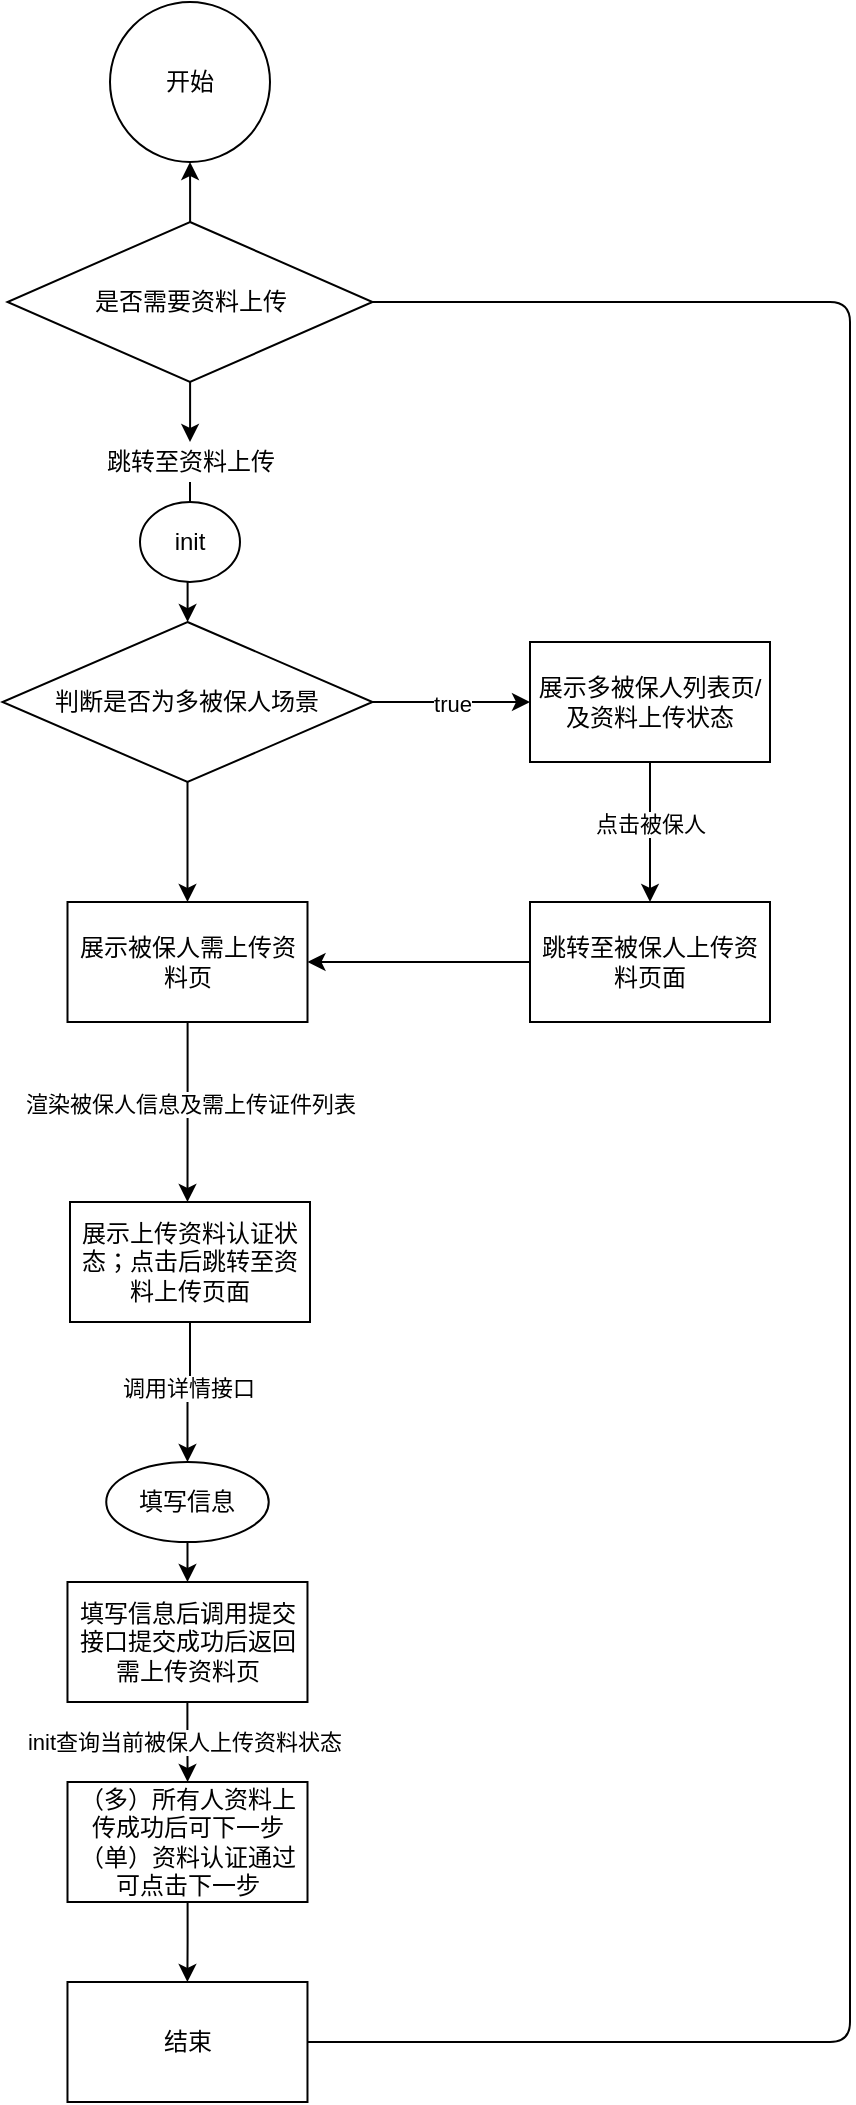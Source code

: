 <mxfile version="15.1.2" type="github">
  <diagram id="0wo4Fb70hYI9KLnt7_vg" name="Page-1">
    <mxGraphModel dx="1426" dy="794" grid="1" gridSize="10" guides="1" tooltips="1" connect="1" arrows="1" fold="1" page="1" pageScale="1" pageWidth="827" pageHeight="1169" math="0" shadow="0">
      <root>
        <mxCell id="0" />
        <mxCell id="1" parent="0" />
        <mxCell id="7NUJ8Q28E9iabLnH8BL6-2" value="开始" style="ellipse;whiteSpace=wrap;html=1;aspect=fixed;" vertex="1" parent="1">
          <mxGeometry x="270" y="40" width="80" height="80" as="geometry" />
        </mxCell>
        <mxCell id="7NUJ8Q28E9iabLnH8BL6-4" value="" style="edgeStyle=orthogonalEdgeStyle;rounded=0;orthogonalLoop=1;jettySize=auto;html=1;" edge="1" parent="1" source="7NUJ8Q28E9iabLnH8BL6-3" target="7NUJ8Q28E9iabLnH8BL6-2">
          <mxGeometry relative="1" as="geometry" />
        </mxCell>
        <mxCell id="7NUJ8Q28E9iabLnH8BL6-16" value="" style="edgeStyle=orthogonalEdgeStyle;rounded=0;orthogonalLoop=1;jettySize=auto;html=1;" edge="1" parent="1" source="7NUJ8Q28E9iabLnH8BL6-3" target="7NUJ8Q28E9iabLnH8BL6-14">
          <mxGeometry relative="1" as="geometry" />
        </mxCell>
        <mxCell id="7NUJ8Q28E9iabLnH8BL6-3" value="是否需要资料上传" style="rhombus;whiteSpace=wrap;html=1;" vertex="1" parent="1">
          <mxGeometry x="218.75" y="150" width="182.5" height="80" as="geometry" />
        </mxCell>
        <mxCell id="7NUJ8Q28E9iabLnH8BL6-8" value="结束" style="rounded=0;whiteSpace=wrap;html=1;" vertex="1" parent="1">
          <mxGeometry x="248.74" y="1030" width="120" height="60" as="geometry" />
        </mxCell>
        <mxCell id="7NUJ8Q28E9iabLnH8BL6-25" value="" style="edgeStyle=orthogonalEdgeStyle;rounded=0;orthogonalLoop=1;jettySize=auto;html=1;" edge="1" parent="1" source="7NUJ8Q28E9iabLnH8BL6-14" target="7NUJ8Q28E9iabLnH8BL6-19">
          <mxGeometry relative="1" as="geometry" />
        </mxCell>
        <mxCell id="7NUJ8Q28E9iabLnH8BL6-14" value="跳转至资料上传" style="text;html=1;align=center;verticalAlign=middle;resizable=0;points=[];autosize=1;strokeColor=none;fillColor=none;" vertex="1" parent="1">
          <mxGeometry x="260" y="260" width="100" height="20" as="geometry" />
        </mxCell>
        <mxCell id="7NUJ8Q28E9iabLnH8BL6-31" value="" style="edgeStyle=orthogonalEdgeStyle;rounded=0;orthogonalLoop=1;jettySize=auto;html=1;" edge="1" parent="1" source="7NUJ8Q28E9iabLnH8BL6-19" target="7NUJ8Q28E9iabLnH8BL6-30">
          <mxGeometry relative="1" as="geometry" />
        </mxCell>
        <mxCell id="7NUJ8Q28E9iabLnH8BL6-32" value="true" style="edgeLabel;html=1;align=center;verticalAlign=middle;resizable=0;points=[];" vertex="1" connectable="0" parent="7NUJ8Q28E9iabLnH8BL6-31">
          <mxGeometry x="-0.032" y="-1" relative="1" as="geometry">
            <mxPoint x="1" as="offset" />
          </mxGeometry>
        </mxCell>
        <mxCell id="7NUJ8Q28E9iabLnH8BL6-34" value="" style="edgeStyle=orthogonalEdgeStyle;rounded=0;orthogonalLoop=1;jettySize=auto;html=1;" edge="1" parent="1" source="7NUJ8Q28E9iabLnH8BL6-19" target="7NUJ8Q28E9iabLnH8BL6-33">
          <mxGeometry relative="1" as="geometry" />
        </mxCell>
        <mxCell id="7NUJ8Q28E9iabLnH8BL6-19" value="判断是否为多被保人场景" style="rhombus;whiteSpace=wrap;html=1;" vertex="1" parent="1">
          <mxGeometry x="216.25" y="350" width="185" height="80" as="geometry" />
        </mxCell>
        <mxCell id="7NUJ8Q28E9iabLnH8BL6-28" value="init" style="ellipse;whiteSpace=wrap;html=1;" vertex="1" parent="1">
          <mxGeometry x="285" y="290" width="50" height="40" as="geometry" />
        </mxCell>
        <mxCell id="7NUJ8Q28E9iabLnH8BL6-36" value="" style="edgeStyle=orthogonalEdgeStyle;rounded=0;orthogonalLoop=1;jettySize=auto;html=1;" edge="1" parent="1" source="7NUJ8Q28E9iabLnH8BL6-30" target="7NUJ8Q28E9iabLnH8BL6-35">
          <mxGeometry relative="1" as="geometry" />
        </mxCell>
        <mxCell id="7NUJ8Q28E9iabLnH8BL6-37" value="点击被保人" style="edgeLabel;html=1;align=center;verticalAlign=middle;resizable=0;points=[];" vertex="1" connectable="0" parent="7NUJ8Q28E9iabLnH8BL6-36">
          <mxGeometry x="-0.114" relative="1" as="geometry">
            <mxPoint as="offset" />
          </mxGeometry>
        </mxCell>
        <mxCell id="7NUJ8Q28E9iabLnH8BL6-30" value="展示多被保人列表页/及资料上传状态" style="rounded=0;whiteSpace=wrap;html=1;" vertex="1" parent="1">
          <mxGeometry x="480" y="360" width="120" height="60" as="geometry" />
        </mxCell>
        <mxCell id="7NUJ8Q28E9iabLnH8BL6-42" value="" style="edgeStyle=orthogonalEdgeStyle;rounded=0;orthogonalLoop=1;jettySize=auto;html=1;" edge="1" parent="1" source="7NUJ8Q28E9iabLnH8BL6-33">
          <mxGeometry relative="1" as="geometry">
            <mxPoint x="308.75" y="640" as="targetPoint" />
          </mxGeometry>
        </mxCell>
        <mxCell id="7NUJ8Q28E9iabLnH8BL6-43" value="渲染被保人信息及需上传证件列表&lt;br&gt;" style="edgeLabel;html=1;align=center;verticalAlign=middle;resizable=0;points=[];" vertex="1" connectable="0" parent="7NUJ8Q28E9iabLnH8BL6-42">
          <mxGeometry x="-0.089" y="1" relative="1" as="geometry">
            <mxPoint as="offset" />
          </mxGeometry>
        </mxCell>
        <mxCell id="7NUJ8Q28E9iabLnH8BL6-33" value="展示被保人需上传资料页&lt;br&gt;" style="whiteSpace=wrap;html=1;" vertex="1" parent="1">
          <mxGeometry x="248.75" y="490" width="120" height="60" as="geometry" />
        </mxCell>
        <mxCell id="7NUJ8Q28E9iabLnH8BL6-38" value="" style="edgeStyle=orthogonalEdgeStyle;rounded=0;orthogonalLoop=1;jettySize=auto;html=1;" edge="1" parent="1" source="7NUJ8Q28E9iabLnH8BL6-35" target="7NUJ8Q28E9iabLnH8BL6-33">
          <mxGeometry relative="1" as="geometry" />
        </mxCell>
        <mxCell id="7NUJ8Q28E9iabLnH8BL6-35" value="跳转至被保人上传资料页面" style="whiteSpace=wrap;html=1;rounded=0;" vertex="1" parent="1">
          <mxGeometry x="480" y="490" width="120" height="60" as="geometry" />
        </mxCell>
        <mxCell id="7NUJ8Q28E9iabLnH8BL6-47" value="" style="edgeStyle=orthogonalEdgeStyle;rounded=0;orthogonalLoop=1;jettySize=auto;html=1;" edge="1" parent="1" source="7NUJ8Q28E9iabLnH8BL6-45" target="7NUJ8Q28E9iabLnH8BL6-46">
          <mxGeometry relative="1" as="geometry" />
        </mxCell>
        <mxCell id="7NUJ8Q28E9iabLnH8BL6-48" value="调用详情接口&lt;br&gt;" style="edgeLabel;html=1;align=center;verticalAlign=middle;resizable=0;points=[];" vertex="1" connectable="0" parent="7NUJ8Q28E9iabLnH8BL6-47">
          <mxGeometry x="-0.08" y="-1" relative="1" as="geometry">
            <mxPoint as="offset" />
          </mxGeometry>
        </mxCell>
        <mxCell id="7NUJ8Q28E9iabLnH8BL6-45" value="展示上传资料认证状态；点击后跳转至资料上传页面" style="rounded=0;whiteSpace=wrap;html=1;" vertex="1" parent="1">
          <mxGeometry x="250" y="640" width="120" height="60" as="geometry" />
        </mxCell>
        <mxCell id="7NUJ8Q28E9iabLnH8BL6-51" value="" style="edgeStyle=orthogonalEdgeStyle;rounded=0;orthogonalLoop=1;jettySize=auto;html=1;" edge="1" parent="1" source="7NUJ8Q28E9iabLnH8BL6-46" target="7NUJ8Q28E9iabLnH8BL6-50">
          <mxGeometry relative="1" as="geometry" />
        </mxCell>
        <mxCell id="7NUJ8Q28E9iabLnH8BL6-46" value="填写信息" style="ellipse;whiteSpace=wrap;html=1;rounded=0;" vertex="1" parent="1">
          <mxGeometry x="268.12" y="770" width="81.25" height="40" as="geometry" />
        </mxCell>
        <mxCell id="7NUJ8Q28E9iabLnH8BL6-53" value="" style="edgeStyle=orthogonalEdgeStyle;rounded=0;orthogonalLoop=1;jettySize=auto;html=1;" edge="1" parent="1" source="7NUJ8Q28E9iabLnH8BL6-50" target="7NUJ8Q28E9iabLnH8BL6-52">
          <mxGeometry relative="1" as="geometry" />
        </mxCell>
        <mxCell id="7NUJ8Q28E9iabLnH8BL6-55" value="init查询当前被保人上传资料状态&lt;br&gt;" style="edgeLabel;html=1;align=center;verticalAlign=middle;resizable=0;points=[];" vertex="1" connectable="0" parent="7NUJ8Q28E9iabLnH8BL6-53">
          <mxGeometry x="-0.003" y="-2" relative="1" as="geometry">
            <mxPoint as="offset" />
          </mxGeometry>
        </mxCell>
        <mxCell id="7NUJ8Q28E9iabLnH8BL6-50" value="填写信息后调用提交接口提交成功后返回需上传资料页&lt;br&gt;" style="rounded=0;whiteSpace=wrap;html=1;" vertex="1" parent="1">
          <mxGeometry x="248.74" y="830" width="120" height="60" as="geometry" />
        </mxCell>
        <mxCell id="7NUJ8Q28E9iabLnH8BL6-56" value="" style="edgeStyle=orthogonalEdgeStyle;rounded=0;orthogonalLoop=1;jettySize=auto;html=1;" edge="1" parent="1" source="7NUJ8Q28E9iabLnH8BL6-52" target="7NUJ8Q28E9iabLnH8BL6-8">
          <mxGeometry relative="1" as="geometry" />
        </mxCell>
        <mxCell id="7NUJ8Q28E9iabLnH8BL6-52" value="（多）所有人资料上传成功后可下一步&lt;br&gt;（单）资料认证通过可点击下一步" style="rounded=0;whiteSpace=wrap;html=1;" vertex="1" parent="1">
          <mxGeometry x="248.75" y="930" width="120" height="60" as="geometry" />
        </mxCell>
        <mxCell id="7NUJ8Q28E9iabLnH8BL6-58" value="" style="endArrow=none;html=1;exitX=1;exitY=0.5;exitDx=0;exitDy=0;entryX=1;entryY=0.5;entryDx=0;entryDy=0;" edge="1" parent="1" source="7NUJ8Q28E9iabLnH8BL6-3" target="7NUJ8Q28E9iabLnH8BL6-8">
          <mxGeometry width="50" height="50" relative="1" as="geometry">
            <mxPoint x="440" y="420" as="sourcePoint" />
            <mxPoint x="490" y="370" as="targetPoint" />
            <Array as="points">
              <mxPoint x="640" y="190" />
              <mxPoint x="640" y="1060" />
            </Array>
          </mxGeometry>
        </mxCell>
      </root>
    </mxGraphModel>
  </diagram>
</mxfile>
